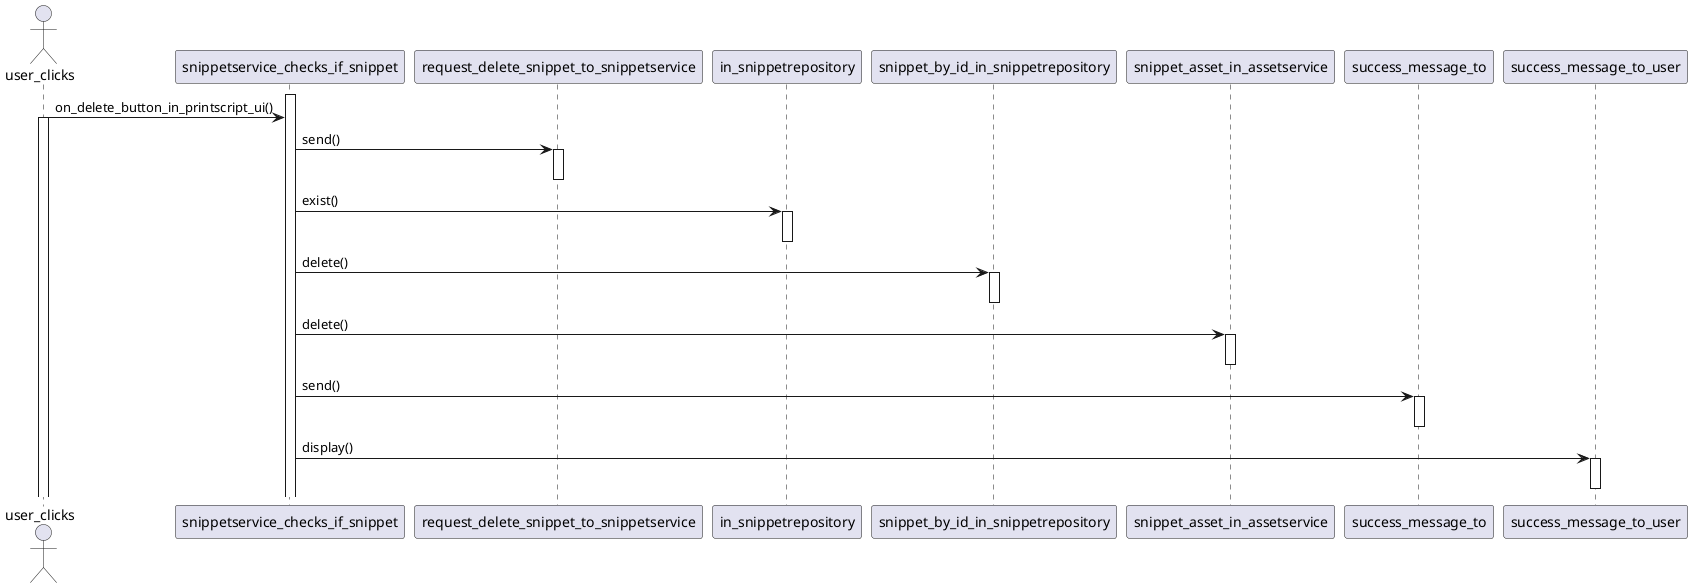 @startuml
actor user_clicks
participant snippetservice_checks_if_snippet
activate snippetservice_checks_if_snippet
user_clicks -> snippetservice_checks_if_snippet: on_delete_button_in_printscript_ui()
activate user_clicks
participant request_delete_snippet_to_snippetservice
snippetservice_checks_if_snippet -> request_delete_snippet_to_snippetservice: send()
activate request_delete_snippet_to_snippetservice
deactivate request_delete_snippet_to_snippetservice
participant in_snippetrepository
snippetservice_checks_if_snippet -> in_snippetrepository: exist()
activate in_snippetrepository
deactivate in_snippetrepository
participant snippet_by_id_in_snippetrepository
snippetservice_checks_if_snippet -> snippet_by_id_in_snippetrepository: delete()
activate snippet_by_id_in_snippetrepository
deactivate snippet_by_id_in_snippetrepository
participant snippet_asset_in_assetservice
snippetservice_checks_if_snippet -> snippet_asset_in_assetservice: delete()
activate snippet_asset_in_assetservice
deactivate snippet_asset_in_assetservice
participant success_message_to
snippetservice_checks_if_snippet -> success_message_to: send()
activate success_message_to
deactivate success_message_to
participant success_message_to_user
snippetservice_checks_if_snippet -> success_message_to_user: display()
activate success_message_to_user
deactivate success_message_to_user
@enduml

